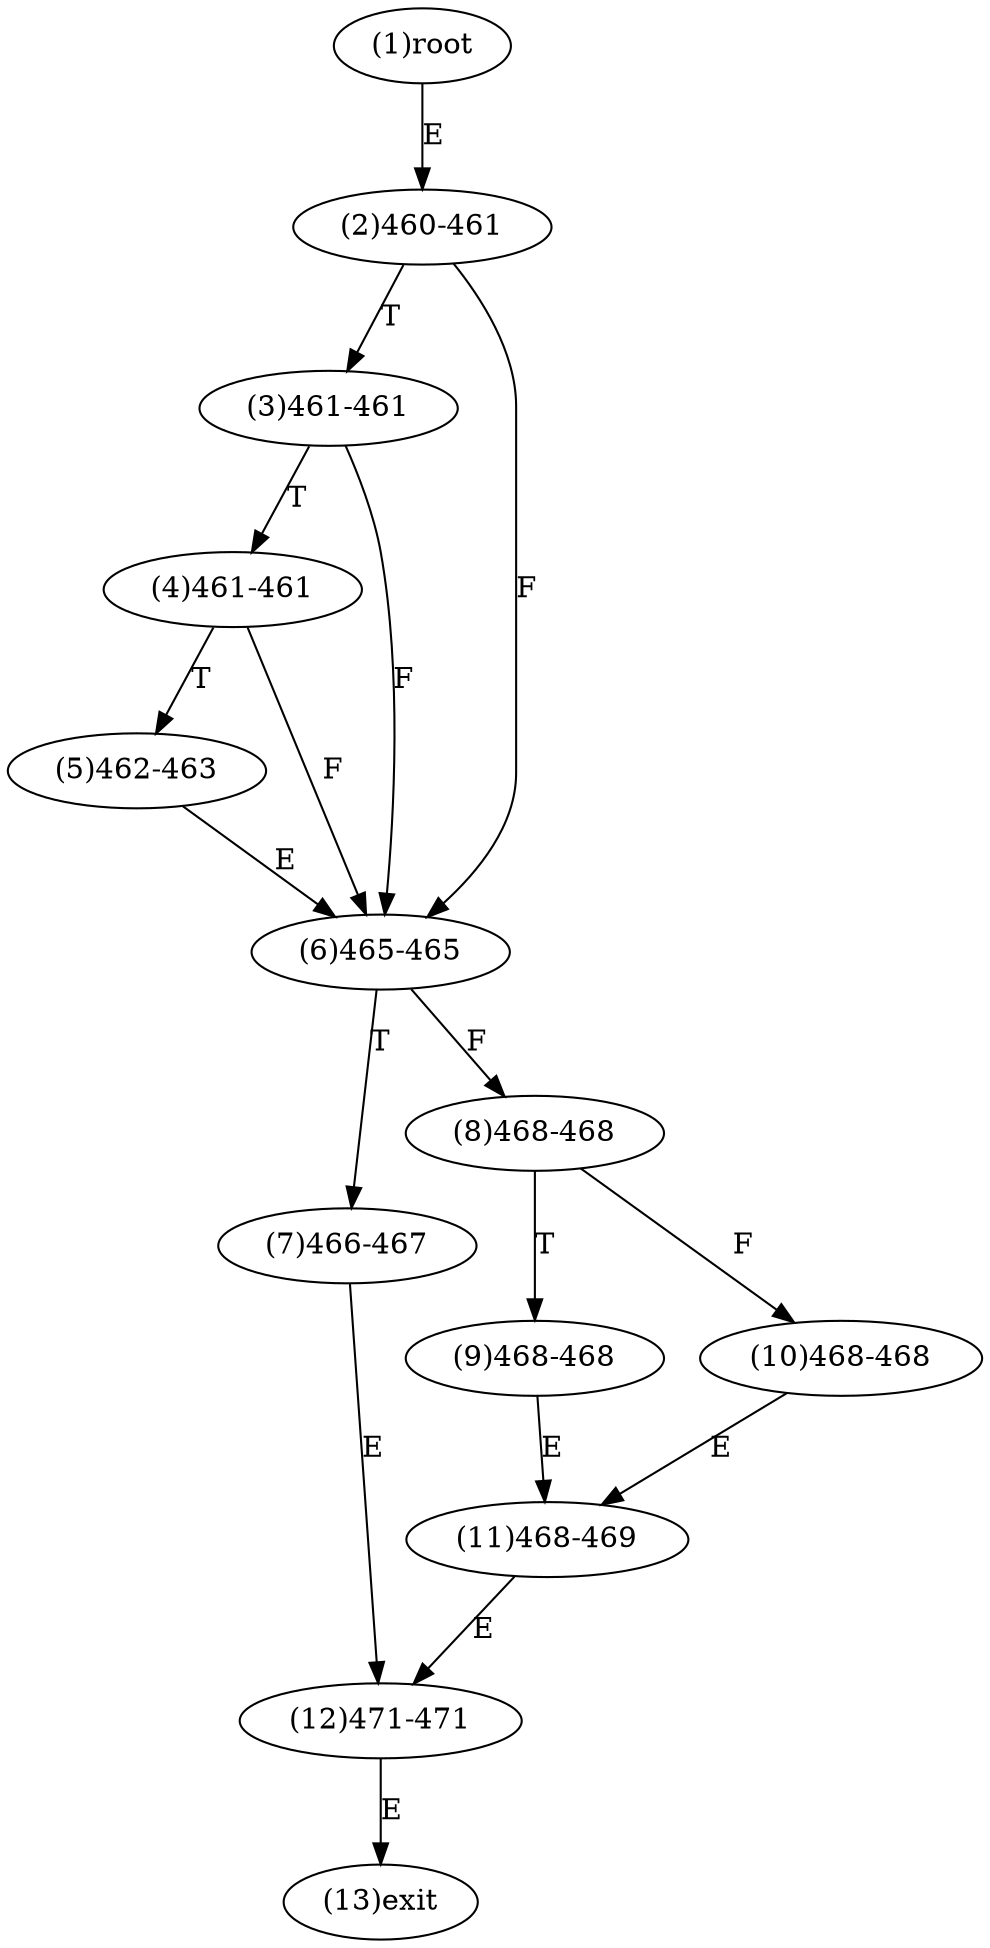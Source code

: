digraph "" { 
1[ label="(1)root"];
2[ label="(2)460-461"];
3[ label="(3)461-461"];
4[ label="(4)461-461"];
5[ label="(5)462-463"];
6[ label="(6)465-465"];
7[ label="(7)466-467"];
8[ label="(8)468-468"];
9[ label="(9)468-468"];
10[ label="(10)468-468"];
11[ label="(11)468-469"];
12[ label="(12)471-471"];
13[ label="(13)exit"];
1->2[ label="E"];
2->6[ label="F"];
2->3[ label="T"];
3->6[ label="F"];
3->4[ label="T"];
4->6[ label="F"];
4->5[ label="T"];
5->6[ label="E"];
6->8[ label="F"];
6->7[ label="T"];
7->12[ label="E"];
8->10[ label="F"];
8->9[ label="T"];
9->11[ label="E"];
10->11[ label="E"];
11->12[ label="E"];
12->13[ label="E"];
}
